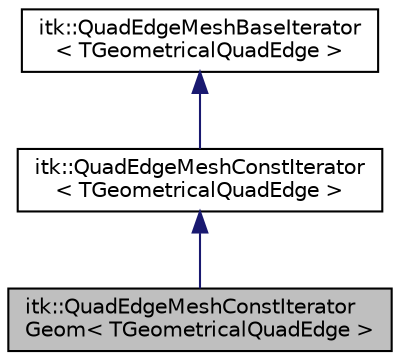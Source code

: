 digraph "itk::QuadEdgeMeshConstIteratorGeom&lt; TGeometricalQuadEdge &gt;"
{
 // LATEX_PDF_SIZE
  edge [fontname="Helvetica",fontsize="10",labelfontname="Helvetica",labelfontsize="10"];
  node [fontname="Helvetica",fontsize="10",shape=record];
  Node1 [label="itk::QuadEdgeMeshConstIterator\lGeom\< TGeometricalQuadEdge \>",height=0.2,width=0.4,color="black", fillcolor="grey75", style="filled", fontcolor="black",tooltip="Const geometrical iterator."];
  Node2 -> Node1 [dir="back",color="midnightblue",fontsize="10",style="solid",fontname="Helvetica"];
  Node2 [label="itk::QuadEdgeMeshConstIterator\l\< TGeometricalQuadEdge \>",height=0.2,width=0.4,color="black", fillcolor="white", style="filled",URL="$classitk_1_1QuadEdgeMeshConstIterator.html",tooltip=" "];
  Node3 -> Node2 [dir="back",color="midnightblue",fontsize="10",style="solid",fontname="Helvetica"];
  Node3 [label="itk::QuadEdgeMeshBaseIterator\l\< TGeometricalQuadEdge \>",height=0.2,width=0.4,color="black", fillcolor="white", style="filled",URL="$classitk_1_1QuadEdgeMeshBaseIterator.html",tooltip=" "];
}

